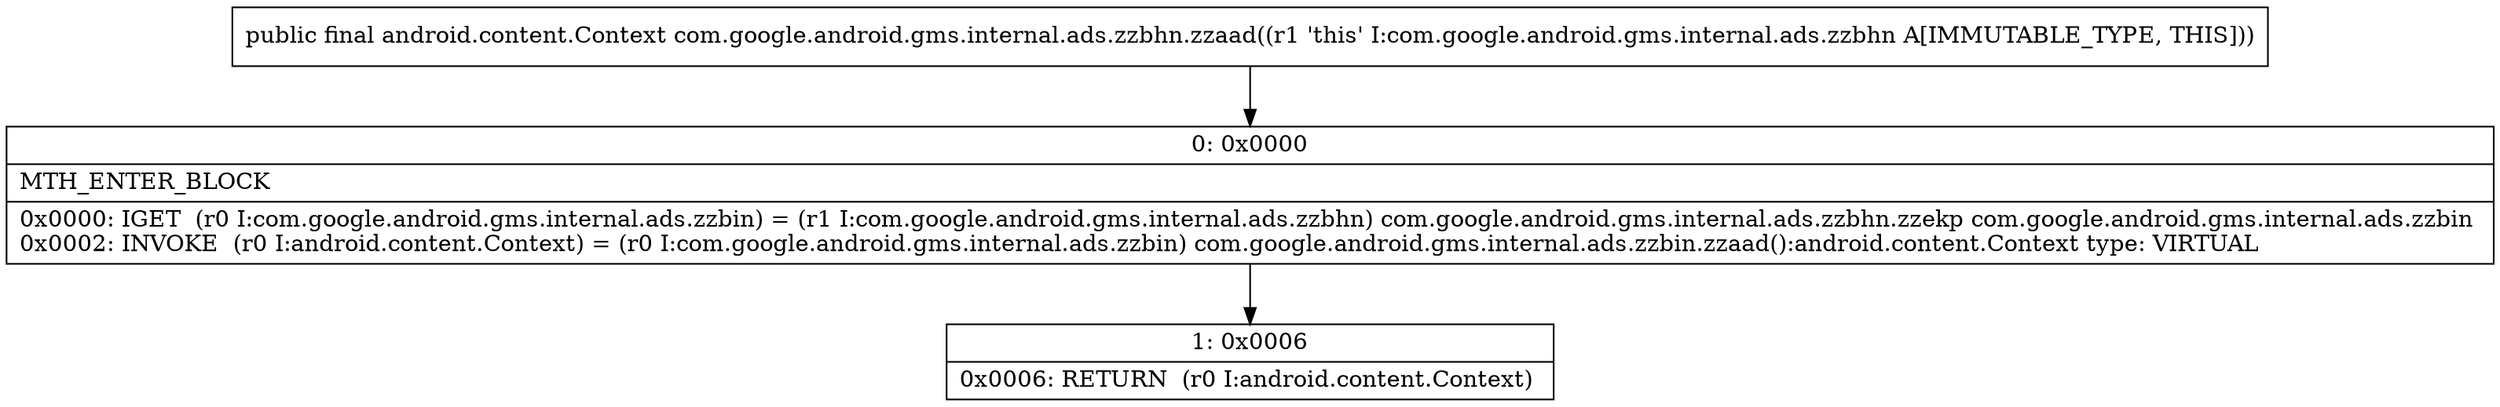 digraph "CFG forcom.google.android.gms.internal.ads.zzbhn.zzaad()Landroid\/content\/Context;" {
Node_0 [shape=record,label="{0\:\ 0x0000|MTH_ENTER_BLOCK\l|0x0000: IGET  (r0 I:com.google.android.gms.internal.ads.zzbin) = (r1 I:com.google.android.gms.internal.ads.zzbhn) com.google.android.gms.internal.ads.zzbhn.zzekp com.google.android.gms.internal.ads.zzbin \l0x0002: INVOKE  (r0 I:android.content.Context) = (r0 I:com.google.android.gms.internal.ads.zzbin) com.google.android.gms.internal.ads.zzbin.zzaad():android.content.Context type: VIRTUAL \l}"];
Node_1 [shape=record,label="{1\:\ 0x0006|0x0006: RETURN  (r0 I:android.content.Context) \l}"];
MethodNode[shape=record,label="{public final android.content.Context com.google.android.gms.internal.ads.zzbhn.zzaad((r1 'this' I:com.google.android.gms.internal.ads.zzbhn A[IMMUTABLE_TYPE, THIS])) }"];
MethodNode -> Node_0;
Node_0 -> Node_1;
}

